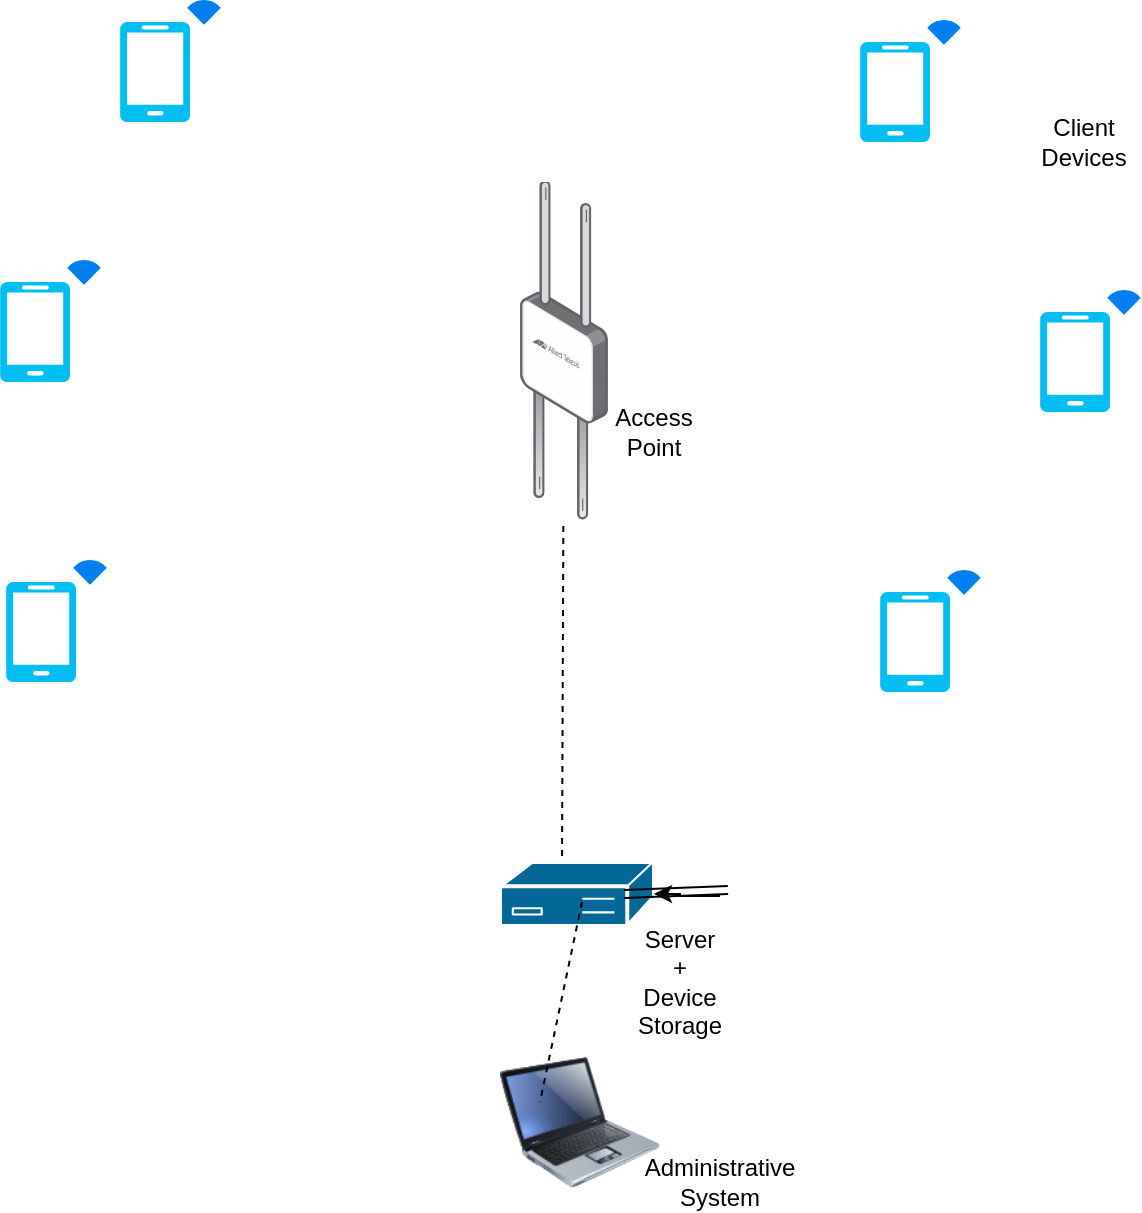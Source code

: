 <mxfile version="10.6.9" type="device"><diagram id="Rr-DByLZ3rgXTlop3uJp" name="Page-1"><mxGraphModel dx="758" dy="627" grid="1" gridSize="10" guides="1" tooltips="1" connect="1" arrows="1" fold="1" page="1" pageScale="1" pageWidth="850" pageHeight="1100" math="0" shadow="0"><root><mxCell id="0"/><mxCell id="1" parent="0"/><mxCell id="jGo9CQufdCm3pPq72vW0-1" value="" style="points=[];aspect=fixed;html=1;align=center;shadow=0;dashed=0;image;image=img/lib/allied_telesis/wireless/Access_Point_Outdoor.svg;" vertex="1" parent="1"><mxGeometry x="310" y="160" width="44" height="170" as="geometry"/></mxCell><mxCell id="jGo9CQufdCm3pPq72vW0-5" value="" style="shape=mxgraph.cisco.controllers_and_modules.3174_(desktop)_cluster_controller;html=1;dashed=0;fillColor=#036897;strokeColor=#ffffff;strokeWidth=2;verticalLabelPosition=bottom;verticalAlign=top" vertex="1" parent="1"><mxGeometry x="300" y="500" width="77" height="32" as="geometry"/></mxCell><mxCell id="jGo9CQufdCm3pPq72vW0-6" value="" style="endArrow=none;dashed=1;html=1;exitX=0.403;exitY=-0.094;exitDx=0;exitDy=0;exitPerimeter=0;" edge="1" parent="1" source="jGo9CQufdCm3pPq72vW0-5" target="jGo9CQufdCm3pPq72vW0-1"><mxGeometry width="50" height="50" relative="1" as="geometry"><mxPoint x="300" y="600" as="sourcePoint"/><mxPoint x="350" y="550" as="targetPoint"/></mxGeometry></mxCell><mxCell id="jGo9CQufdCm3pPq72vW0-9" value="" style="verticalLabelPosition=bottom;html=1;verticalAlign=top;align=center;strokeColor=none;fillColor=#00BEF2;shape=mxgraph.azure.mobile;pointerEvents=1;" vertex="1" parent="1"><mxGeometry x="50" y="210" width="35" height="50" as="geometry"/></mxCell><mxCell id="jGo9CQufdCm3pPq72vW0-12" value="" style="verticalLabelPosition=bottom;html=1;verticalAlign=top;align=center;strokeColor=none;fillColor=#00BEF2;shape=mxgraph.azure.mobile;pointerEvents=1;" vertex="1" parent="1"><mxGeometry x="110" y="80" width="35" height="50" as="geometry"/></mxCell><mxCell id="jGo9CQufdCm3pPq72vW0-16" value="" style="html=1;verticalLabelPosition=bottom;align=center;labelBackgroundColor=#ffffff;verticalAlign=top;strokeWidth=2;strokeColor=#0080F0;fillColor=#ffffff;shadow=0;dashed=0;shape=mxgraph.ios7.icons.wifi;pointerEvents=1" vertex="1" parent="1"><mxGeometry x="145" y="70" width="14" height="10" as="geometry"/></mxCell><mxCell id="jGo9CQufdCm3pPq72vW0-17" value="" style="html=1;verticalLabelPosition=bottom;align=center;labelBackgroundColor=#ffffff;verticalAlign=top;strokeWidth=2;strokeColor=#0080F0;fillColor=#ffffff;shadow=0;dashed=0;shape=mxgraph.ios7.icons.wifi;pointerEvents=1" vertex="1" parent="1"><mxGeometry x="85" y="200" width="14" height="10" as="geometry"/></mxCell><mxCell id="jGo9CQufdCm3pPq72vW0-18" value="" style="verticalLabelPosition=bottom;html=1;verticalAlign=top;align=center;strokeColor=none;fillColor=#00BEF2;shape=mxgraph.azure.mobile;pointerEvents=1;" vertex="1" parent="1"><mxGeometry x="53" y="360" width="35" height="50" as="geometry"/></mxCell><mxCell id="jGo9CQufdCm3pPq72vW0-19" value="" style="html=1;verticalLabelPosition=bottom;align=center;labelBackgroundColor=#ffffff;verticalAlign=top;strokeWidth=2;strokeColor=#0080F0;fillColor=#ffffff;shadow=0;dashed=0;shape=mxgraph.ios7.icons.wifi;pointerEvents=1" vertex="1" parent="1"><mxGeometry x="88" y="350" width="14" height="10" as="geometry"/></mxCell><mxCell id="jGo9CQufdCm3pPq72vW0-20" value="" style="verticalLabelPosition=bottom;html=1;verticalAlign=top;align=center;strokeColor=none;fillColor=#00BEF2;shape=mxgraph.azure.mobile;pointerEvents=1;" vertex="1" parent="1"><mxGeometry x="480" y="90" width="35" height="50" as="geometry"/></mxCell><mxCell id="jGo9CQufdCm3pPq72vW0-21" value="" style="html=1;verticalLabelPosition=bottom;align=center;labelBackgroundColor=#ffffff;verticalAlign=top;strokeWidth=2;strokeColor=#0080F0;fillColor=#ffffff;shadow=0;dashed=0;shape=mxgraph.ios7.icons.wifi;pointerEvents=1" vertex="1" parent="1"><mxGeometry x="515" y="80" width="14" height="10" as="geometry"/></mxCell><mxCell id="jGo9CQufdCm3pPq72vW0-22" value="" style="verticalLabelPosition=bottom;html=1;verticalAlign=top;align=center;strokeColor=none;fillColor=#00BEF2;shape=mxgraph.azure.mobile;pointerEvents=1;" vertex="1" parent="1"><mxGeometry x="570" y="225" width="35" height="50" as="geometry"/></mxCell><mxCell id="jGo9CQufdCm3pPq72vW0-23" value="" style="html=1;verticalLabelPosition=bottom;align=center;labelBackgroundColor=#ffffff;verticalAlign=top;strokeWidth=2;strokeColor=#0080F0;fillColor=#ffffff;shadow=0;dashed=0;shape=mxgraph.ios7.icons.wifi;pointerEvents=1" vertex="1" parent="1"><mxGeometry x="605" y="215" width="14" height="10" as="geometry"/></mxCell><mxCell id="jGo9CQufdCm3pPq72vW0-24" value="" style="verticalLabelPosition=bottom;html=1;verticalAlign=top;align=center;strokeColor=none;fillColor=#00BEF2;shape=mxgraph.azure.mobile;pointerEvents=1;" vertex="1" parent="1"><mxGeometry x="490" y="365" width="35" height="50" as="geometry"/></mxCell><mxCell id="jGo9CQufdCm3pPq72vW0-25" value="" style="html=1;verticalLabelPosition=bottom;align=center;labelBackgroundColor=#ffffff;verticalAlign=top;strokeWidth=2;strokeColor=#0080F0;fillColor=#ffffff;shadow=0;dashed=0;shape=mxgraph.ios7.icons.wifi;pointerEvents=1" vertex="1" parent="1"><mxGeometry x="525" y="355" width="14" height="10" as="geometry"/></mxCell><mxCell id="jGo9CQufdCm3pPq72vW0-28" value="" style="edgeStyle=orthogonalEdgeStyle;rounded=0;orthogonalLoop=1;jettySize=auto;html=1;" edge="1" parent="1" source="jGo9CQufdCm3pPq72vW0-26" target="jGo9CQufdCm3pPq72vW0-5"><mxGeometry relative="1" as="geometry"/></mxCell><mxCell id="jGo9CQufdCm3pPq72vW0-26" value="" style="shape=image;html=1;verticalAlign=top;verticalLabelPosition=bottom;labelBackgroundColor=#ffffff;imageAspect=0;aspect=fixed;image=https://cdn2.iconfinder.com/data/icons/freecns-cumulus/16/519553-049_Disk-128.png" vertex="1" parent="1"><mxGeometry x="410" y="490" width="54" height="54" as="geometry"/></mxCell><mxCell id="jGo9CQufdCm3pPq72vW0-27" value="" style="shape=link;html=1;exitX=0.623;exitY=0.5;exitDx=0;exitDy=0;exitPerimeter=0;" edge="1" parent="1"><mxGeometry width="50" height="50" relative="1" as="geometry"><mxPoint x="362" y="516" as="sourcePoint"/><mxPoint x="414" y="514" as="targetPoint"/></mxGeometry></mxCell><mxCell id="jGo9CQufdCm3pPq72vW0-29" value="" style="image;html=1;labelBackgroundColor=#ffffff;image=img/lib/clip_art/computers/Laptop_128x128.png" vertex="1" parent="1"><mxGeometry x="300" y="590" width="80" height="80" as="geometry"/></mxCell><mxCell id="jGo9CQufdCm3pPq72vW0-30" value="" style="endArrow=none;dashed=1;html=1;" edge="1" parent="1"><mxGeometry width="50" height="50" relative="1" as="geometry"><mxPoint x="341" y="520" as="sourcePoint"/><mxPoint x="320" y="620" as="targetPoint"/></mxGeometry></mxCell><mxCell id="jGo9CQufdCm3pPq72vW0-31" value="Administrative System" style="text;html=1;strokeColor=none;fillColor=none;align=center;verticalAlign=middle;whiteSpace=wrap;rounded=0;" vertex="1" parent="1"><mxGeometry x="390" y="650" width="40" height="20" as="geometry"/></mxCell><mxCell id="jGo9CQufdCm3pPq72vW0-32" value="Server + Device Storage" style="text;html=1;strokeColor=none;fillColor=none;align=center;verticalAlign=middle;whiteSpace=wrap;rounded=0;" vertex="1" parent="1"><mxGeometry x="370" y="550" width="40" height="20" as="geometry"/></mxCell><mxCell id="jGo9CQufdCm3pPq72vW0-33" value="Client Devices" style="text;html=1;strokeColor=none;fillColor=none;align=center;verticalAlign=middle;whiteSpace=wrap;rounded=0;" vertex="1" parent="1"><mxGeometry x="572" y="130" width="40" height="20" as="geometry"/></mxCell><mxCell id="jGo9CQufdCm3pPq72vW0-34" value="Access Point" style="text;html=1;strokeColor=none;fillColor=none;align=center;verticalAlign=middle;whiteSpace=wrap;rounded=0;" vertex="1" parent="1"><mxGeometry x="357" y="275" width="40" height="20" as="geometry"/></mxCell></root></mxGraphModel></diagram></mxfile>